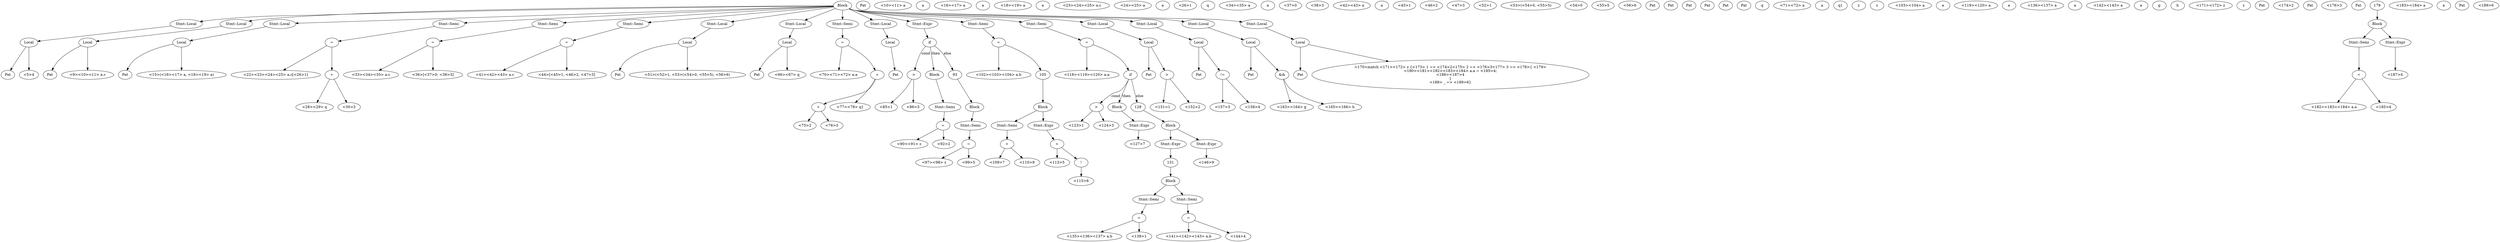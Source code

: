 digraph {
0 [label="Block"];
0 -> 1;
0 -> 6;
0 -> 12;
0 -> 20;
0 -> 31;
0 -> 39;
0 -> 48;
0 -> 57;
0 -> 68;
0 -> 79;
0 -> 82;
0 -> 100;
0 -> 116;
0 -> 147;
0 -> 153;
0 -> 159;
0 -> 167;
1 [label="Stmt::Local"];
1 -> 2;
2 [label="Local"];
2 -> 3;
2 -> 5;
3 [label="Pat"];
4 [label="Pat"];
5 [label="<5>4"];
6 [label="Stmt::Local"];
6 -> 7;
7 [label="Local"];
7 -> 8;
7 -> 9;
8 [label="Pat"];
9 [label="<9><10><11> a.c"];
10 [label="<10><11> a"];
11 [label="a"];
12 [label="Stmt::Local"];
12 -> 13;
13 [label="Local"];
13 -> 14;
13 -> 15;
14 [label="Pat"];
15 [label="<15>(<16><17> a, <18><19> a)"];
16 [label="<16><17> a"];
17 [label="a"];
18 [label="<18><19> a"];
19 [label="a"];
20 [label="Stmt::Semi"];
20 -> 21;
21 [label="="];
21 -> 22;
21 -> 27;
22 [label="<22><23><24><25> a.c[<26>1]"];
23 [label="<23><24><25> a.c"];
24 [label="<24><25> a"];
25 [label="a"];
26 [label="<26>1"];
27 [label="+"];
27 -> 28;
27 -> 30;
28 [label="<28><29> q"];
29 [label="q"];
30 [label="<30>3"];
31 [label="Stmt::Semi"];
31 -> 32;
32 [label="="];
32 -> 33;
32 -> 36;
33 [label="<33><34><35> a.c"];
34 [label="<34><35> a"];
35 [label="a"];
36 [label="<36>[<37>0; <38>3]"];
37 [label="<37>0"];
38 [label="<38>3"];
39 [label="Stmt::Semi"];
39 -> 40;
40 [label="="];
40 -> 41;
40 -> 44;
41 [label="<41><42><43> a.c"];
42 [label="<42><43> a"];
43 [label="a"];
44 [label="<44>[<45>1, <46>2, <47>3]"];
45 [label="<45>1"];
46 [label="<46>2"];
47 [label="<47>3"];
48 [label="Stmt::Local"];
48 -> 49;
49 [label="Local"];
49 -> 50;
49 -> 51;
50 [label="Pat"];
51 [label="<51>(<52>1, <53>(<54>0, <55>5), <56>6)"];
52 [label="<52>1"];
53 [label="<53>(<54>0, <55>5)"];
54 [label="<54>0"];
55 [label="<55>5"];
56 [label="<56>6"];
57 [label="Stmt::Local"];
57 -> 58;
58 [label="Local"];
58 -> 59;
58 -> 66;
59 [label="Pat"];
60 [label="Pat"];
61 [label="Pat"];
62 [label="Pat"];
63 [label="Pat"];
64 [label="Pat"];
65 [label="Pat"];
66 [label="<66><67> q"];
67 [label="q"];
68 [label="Stmt::Semi"];
68 -> 69;
69 [label="="];
69 -> 70;
69 -> 73;
70 [label="<70><71><72> a.a"];
71 [label="<71><72> a"];
72 [label="a"];
73 [label="+"];
73 -> 74;
73 -> 77;
74 [label="+"];
74 -> 75;
74 -> 76;
75 [label="<75>2"];
76 [label="<76>3"];
77 [label="<77><78> q1"];
78 [label="q1"];
79 [label="Stmt::Local"];
79 -> 80;
80 [label="Local"];
80 -> 81;
81 [label="Pat"];
82 [label="Stmt::Expr"];
82 -> 83;
83 [label="if"];
83 -> 84 [label="cond"];
83 -> 87 [label="then"];
83 -> 93 [label="else"];
84 [label=">"];
84 -> 85;
84 -> 86;
85 [label="<85>1"];
86 [label="<86>3"];
87 [label="Block"];
87 -> 88;
88 [label="Stmt::Semi"];
88 -> 89;
89 [label="="];
89 -> 90;
89 -> 92;
90 [label="<90><91> z"];
91 [label="z"];
92 [label="<92>2"];
93 -> 94;
94 [label="Block"];
94 -> 95;
95 [label="Stmt::Semi"];
95 -> 96;
96 [label="="];
96 -> 97;
96 -> 99;
97 [label="<97><98> z"];
98 [label="z"];
99 [label="<99>5"];
100 [label="Stmt::Semi"];
100 -> 101;
101 [label="="];
101 -> 102;
101 -> 105;
102 [label="<102><103><104> a.b"];
103 [label="<103><104> a"];
104 [label="a"];
105 -> 106;
106 [label="Block"];
106 -> 107;
106 -> 111;
107 [label="Stmt::Semi"];
107 -> 108;
108 [label="+"];
108 -> 109;
108 -> 110;
109 [label="<109>7"];
110 [label="<110>9"];
111 [label="Stmt::Expr"];
111 -> 112;
112 [label="+"];
112 -> 113;
112 -> 114;
113 [label="<113>5"];
114 [label="!"];
114 -> 115;
115 [label="<115>8"];
116 [label="Stmt::Semi"];
116 -> 117;
117 [label="="];
117 -> 118;
117 -> 121;
118 [label="<118><119><120> a.a"];
119 [label="<119><120> a"];
120 [label="a"];
121 [label="if"];
121 -> 122 [label="cond"];
121 -> 125 [label="then"];
121 -> 128 [label="else"];
122 [label=">"];
122 -> 123;
122 -> 124;
123 [label="<123>1"];
124 [label="<124>3"];
125 [label="Block"];
125 -> 126;
126 [label="Stmt::Expr"];
126 -> 127;
127 [label="<127>7"];
128 -> 129;
129 [label="Block"];
129 -> 130;
129 -> 145;
130 [label="Stmt::Expr"];
130 -> 131;
131 -> 132;
132 [label="Block"];
132 -> 133;
132 -> 139;
133 [label="Stmt::Semi"];
133 -> 134;
134 [label="="];
134 -> 135;
134 -> 138;
135 [label="<135><136><137> a.b"];
136 [label="<136><137> a"];
137 [label="a"];
138 [label="<138>1"];
139 [label="Stmt::Semi"];
139 -> 140;
140 [label="="];
140 -> 141;
140 -> 144;
141 [label="<141><142><143> a.b"];
142 [label="<142><143> a"];
143 [label="a"];
144 [label="<144>4"];
145 [label="Stmt::Expr"];
145 -> 146;
146 [label="<146>9"];
147 [label="Stmt::Local"];
147 -> 148;
148 [label="Local"];
148 -> 149;
148 -> 150;
149 [label="Pat"];
150 [label=">"];
150 -> 151;
150 -> 152;
151 [label="<151>1"];
152 [label="<152>2"];
153 [label="Stmt::Local"];
153 -> 154;
154 [label="Local"];
154 -> 155;
154 -> 156;
155 [label="Pat"];
156 [label="!="];
156 -> 157;
156 -> 158;
157 [label="<157>3"];
158 [label="<158>4"];
159 [label="Stmt::Local"];
159 -> 160;
160 [label="Local"];
160 -> 161;
160 -> 162;
161 [label="Pat"];
162 [label="&&"];
162 -> 163;
162 -> 165;
163 [label="<163><164> g"];
164 [label="g"];
165 [label="<165><166> h"];
166 [label="h"];
167 [label="Stmt::Local"];
167 -> 168;
168 [label="Local"];
168 -> 169;
168 -> 170;
169 [label="Pat"];
170 [label="<170>match <171><172> z {<173> 1 => <174>2<175> 2 => <176>3<177> 3 => <178>{ <179>
<180><181><182><183><184> a.a = <185>4;
<186><187>4
}
<188> _ => <189>6}"];
171 [label="<171><172> z"];
172 [label="z"];
173 [label="Pat"];
174 [label="<174>2"];
175 [label="Pat"];
176 [label="<176>3"];
177 [label="Pat"];
178 -> 179;
179 [label="Block"];
179 -> 180;
179 -> 186;
180 [label="Stmt::Semi"];
180 -> 181;
181 [label="="];
181 -> 182;
181 -> 185;
182 [label="<182><183><184> a.a"];
183 [label="<183><184> a"];
184 [label="a"];
185 [label="<185>4"];
186 [label="Stmt::Expr"];
186 -> 187;
187 [label="<187>4"];
188 [label="Pat"];
189 [label="<189>6"];
}
